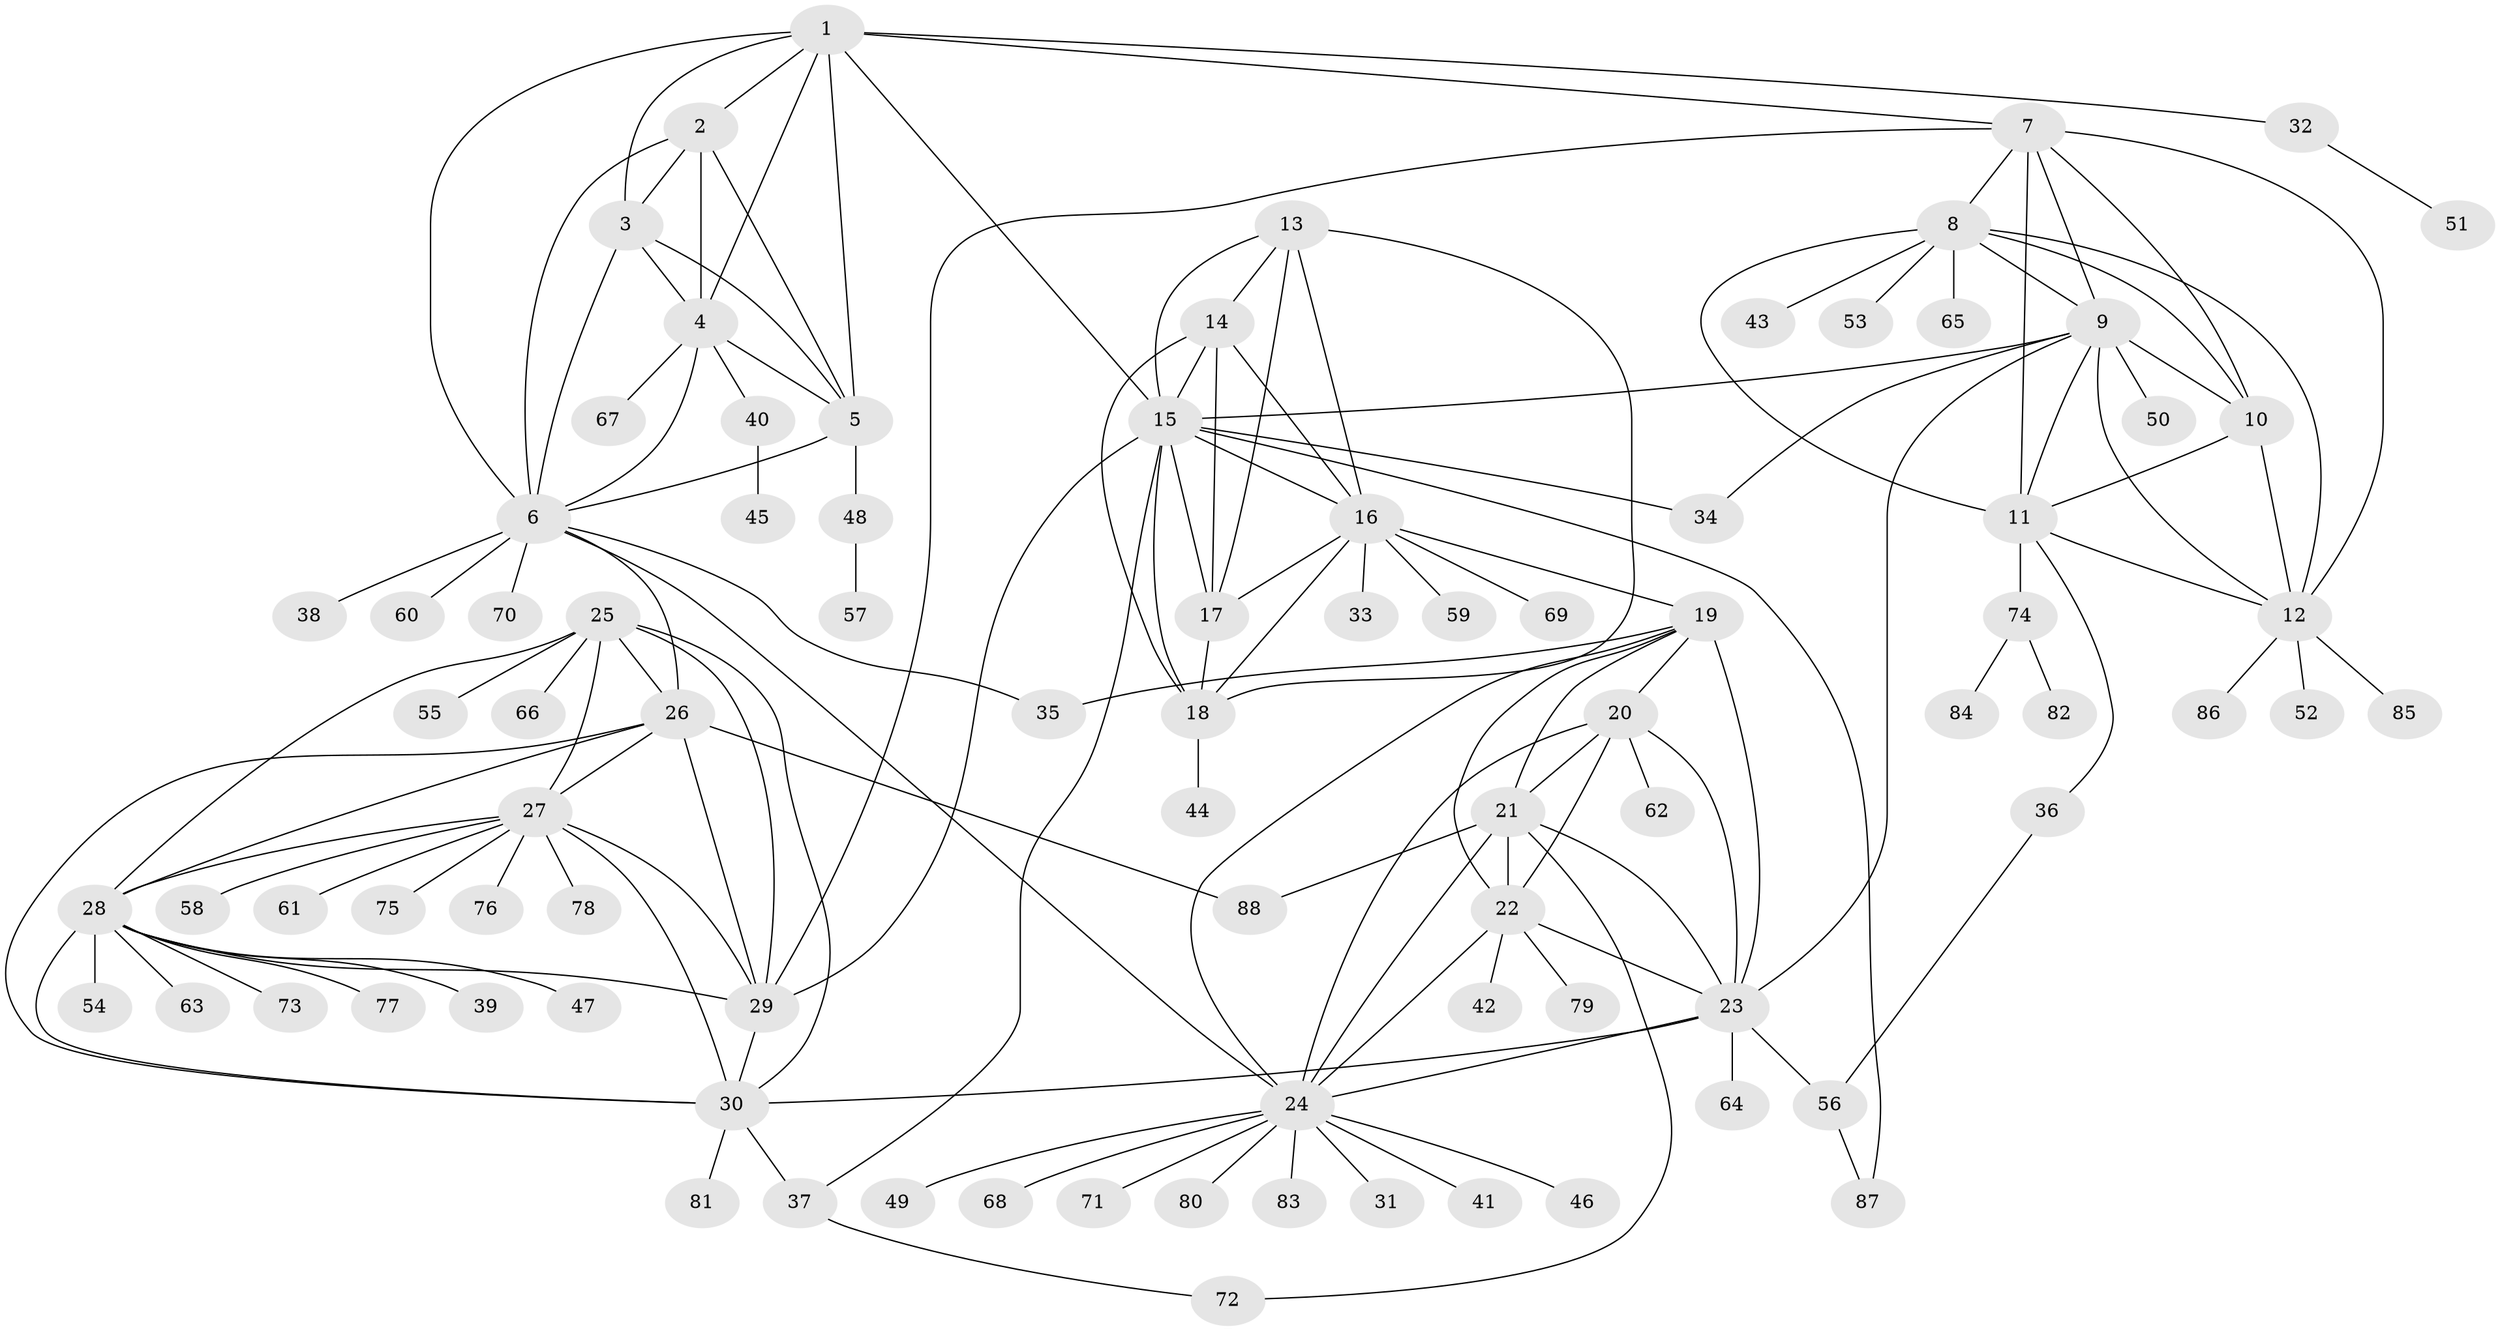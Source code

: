 // original degree distribution, {9: 0.032, 6: 0.016, 5: 0.024, 8: 0.04, 7: 0.064, 12: 0.016, 10: 0.024, 11: 0.016, 15: 0.008, 2: 0.16, 1: 0.568, 4: 0.008, 3: 0.024}
// Generated by graph-tools (version 1.1) at 2025/52/03/04/25 22:52:14]
// undirected, 88 vertices, 150 edges
graph export_dot {
  node [color=gray90,style=filled];
  1;
  2;
  3;
  4;
  5;
  6;
  7;
  8;
  9;
  10;
  11;
  12;
  13;
  14;
  15;
  16;
  17;
  18;
  19;
  20;
  21;
  22;
  23;
  24;
  25;
  26;
  27;
  28;
  29;
  30;
  31;
  32;
  33;
  34;
  35;
  36;
  37;
  38;
  39;
  40;
  41;
  42;
  43;
  44;
  45;
  46;
  47;
  48;
  49;
  50;
  51;
  52;
  53;
  54;
  55;
  56;
  57;
  58;
  59;
  60;
  61;
  62;
  63;
  64;
  65;
  66;
  67;
  68;
  69;
  70;
  71;
  72;
  73;
  74;
  75;
  76;
  77;
  78;
  79;
  80;
  81;
  82;
  83;
  84;
  85;
  86;
  87;
  88;
  1 -- 2 [weight=1.0];
  1 -- 3 [weight=1.0];
  1 -- 4 [weight=1.0];
  1 -- 5 [weight=1.0];
  1 -- 6 [weight=1.0];
  1 -- 7 [weight=1.0];
  1 -- 15 [weight=1.0];
  1 -- 32 [weight=1.0];
  2 -- 3 [weight=1.0];
  2 -- 4 [weight=1.0];
  2 -- 5 [weight=1.0];
  2 -- 6 [weight=1.0];
  3 -- 4 [weight=1.0];
  3 -- 5 [weight=1.0];
  3 -- 6 [weight=1.0];
  4 -- 5 [weight=1.0];
  4 -- 6 [weight=1.0];
  4 -- 40 [weight=1.0];
  4 -- 67 [weight=1.0];
  5 -- 6 [weight=1.0];
  5 -- 48 [weight=1.0];
  6 -- 24 [weight=1.0];
  6 -- 26 [weight=1.0];
  6 -- 35 [weight=1.0];
  6 -- 38 [weight=1.0];
  6 -- 60 [weight=1.0];
  6 -- 70 [weight=1.0];
  7 -- 8 [weight=1.0];
  7 -- 9 [weight=1.0];
  7 -- 10 [weight=1.0];
  7 -- 11 [weight=1.0];
  7 -- 12 [weight=1.0];
  7 -- 29 [weight=1.0];
  8 -- 9 [weight=1.0];
  8 -- 10 [weight=1.0];
  8 -- 11 [weight=1.0];
  8 -- 12 [weight=1.0];
  8 -- 43 [weight=1.0];
  8 -- 53 [weight=1.0];
  8 -- 65 [weight=1.0];
  9 -- 10 [weight=1.0];
  9 -- 11 [weight=1.0];
  9 -- 12 [weight=1.0];
  9 -- 15 [weight=1.0];
  9 -- 23 [weight=1.0];
  9 -- 34 [weight=1.0];
  9 -- 50 [weight=1.0];
  10 -- 11 [weight=2.0];
  10 -- 12 [weight=1.0];
  11 -- 12 [weight=1.0];
  11 -- 36 [weight=1.0];
  11 -- 74 [weight=1.0];
  12 -- 52 [weight=1.0];
  12 -- 85 [weight=1.0];
  12 -- 86 [weight=1.0];
  13 -- 14 [weight=1.0];
  13 -- 15 [weight=1.0];
  13 -- 16 [weight=1.0];
  13 -- 17 [weight=1.0];
  13 -- 18 [weight=1.0];
  14 -- 15 [weight=1.0];
  14 -- 16 [weight=1.0];
  14 -- 17 [weight=1.0];
  14 -- 18 [weight=1.0];
  15 -- 16 [weight=1.0];
  15 -- 17 [weight=1.0];
  15 -- 18 [weight=1.0];
  15 -- 29 [weight=1.0];
  15 -- 34 [weight=1.0];
  15 -- 37 [weight=1.0];
  15 -- 87 [weight=1.0];
  16 -- 17 [weight=1.0];
  16 -- 18 [weight=1.0];
  16 -- 19 [weight=1.0];
  16 -- 33 [weight=1.0];
  16 -- 59 [weight=1.0];
  16 -- 69 [weight=1.0];
  17 -- 18 [weight=1.0];
  18 -- 44 [weight=1.0];
  19 -- 20 [weight=1.0];
  19 -- 21 [weight=1.0];
  19 -- 22 [weight=1.0];
  19 -- 23 [weight=1.0];
  19 -- 24 [weight=1.0];
  19 -- 35 [weight=1.0];
  20 -- 21 [weight=1.0];
  20 -- 22 [weight=1.0];
  20 -- 23 [weight=1.0];
  20 -- 24 [weight=1.0];
  20 -- 62 [weight=1.0];
  21 -- 22 [weight=1.0];
  21 -- 23 [weight=1.0];
  21 -- 24 [weight=1.0];
  21 -- 72 [weight=1.0];
  21 -- 88 [weight=1.0];
  22 -- 23 [weight=1.0];
  22 -- 24 [weight=1.0];
  22 -- 42 [weight=1.0];
  22 -- 79 [weight=1.0];
  23 -- 24 [weight=1.0];
  23 -- 30 [weight=1.0];
  23 -- 56 [weight=1.0];
  23 -- 64 [weight=1.0];
  24 -- 31 [weight=1.0];
  24 -- 41 [weight=1.0];
  24 -- 46 [weight=1.0];
  24 -- 49 [weight=1.0];
  24 -- 68 [weight=1.0];
  24 -- 71 [weight=1.0];
  24 -- 80 [weight=1.0];
  24 -- 83 [weight=1.0];
  25 -- 26 [weight=1.0];
  25 -- 27 [weight=1.0];
  25 -- 28 [weight=1.0];
  25 -- 29 [weight=1.0];
  25 -- 30 [weight=1.0];
  25 -- 55 [weight=1.0];
  25 -- 66 [weight=1.0];
  26 -- 27 [weight=1.0];
  26 -- 28 [weight=1.0];
  26 -- 29 [weight=1.0];
  26 -- 30 [weight=1.0];
  26 -- 88 [weight=1.0];
  27 -- 28 [weight=1.0];
  27 -- 29 [weight=1.0];
  27 -- 30 [weight=1.0];
  27 -- 58 [weight=1.0];
  27 -- 61 [weight=1.0];
  27 -- 75 [weight=1.0];
  27 -- 76 [weight=1.0];
  27 -- 78 [weight=1.0];
  28 -- 29 [weight=1.0];
  28 -- 30 [weight=1.0];
  28 -- 39 [weight=1.0];
  28 -- 47 [weight=1.0];
  28 -- 54 [weight=1.0];
  28 -- 63 [weight=1.0];
  28 -- 73 [weight=1.0];
  28 -- 77 [weight=1.0];
  29 -- 30 [weight=1.0];
  30 -- 37 [weight=1.0];
  30 -- 81 [weight=1.0];
  32 -- 51 [weight=1.0];
  36 -- 56 [weight=1.0];
  37 -- 72 [weight=1.0];
  40 -- 45 [weight=1.0];
  48 -- 57 [weight=1.0];
  56 -- 87 [weight=1.0];
  74 -- 82 [weight=1.0];
  74 -- 84 [weight=1.0];
}

